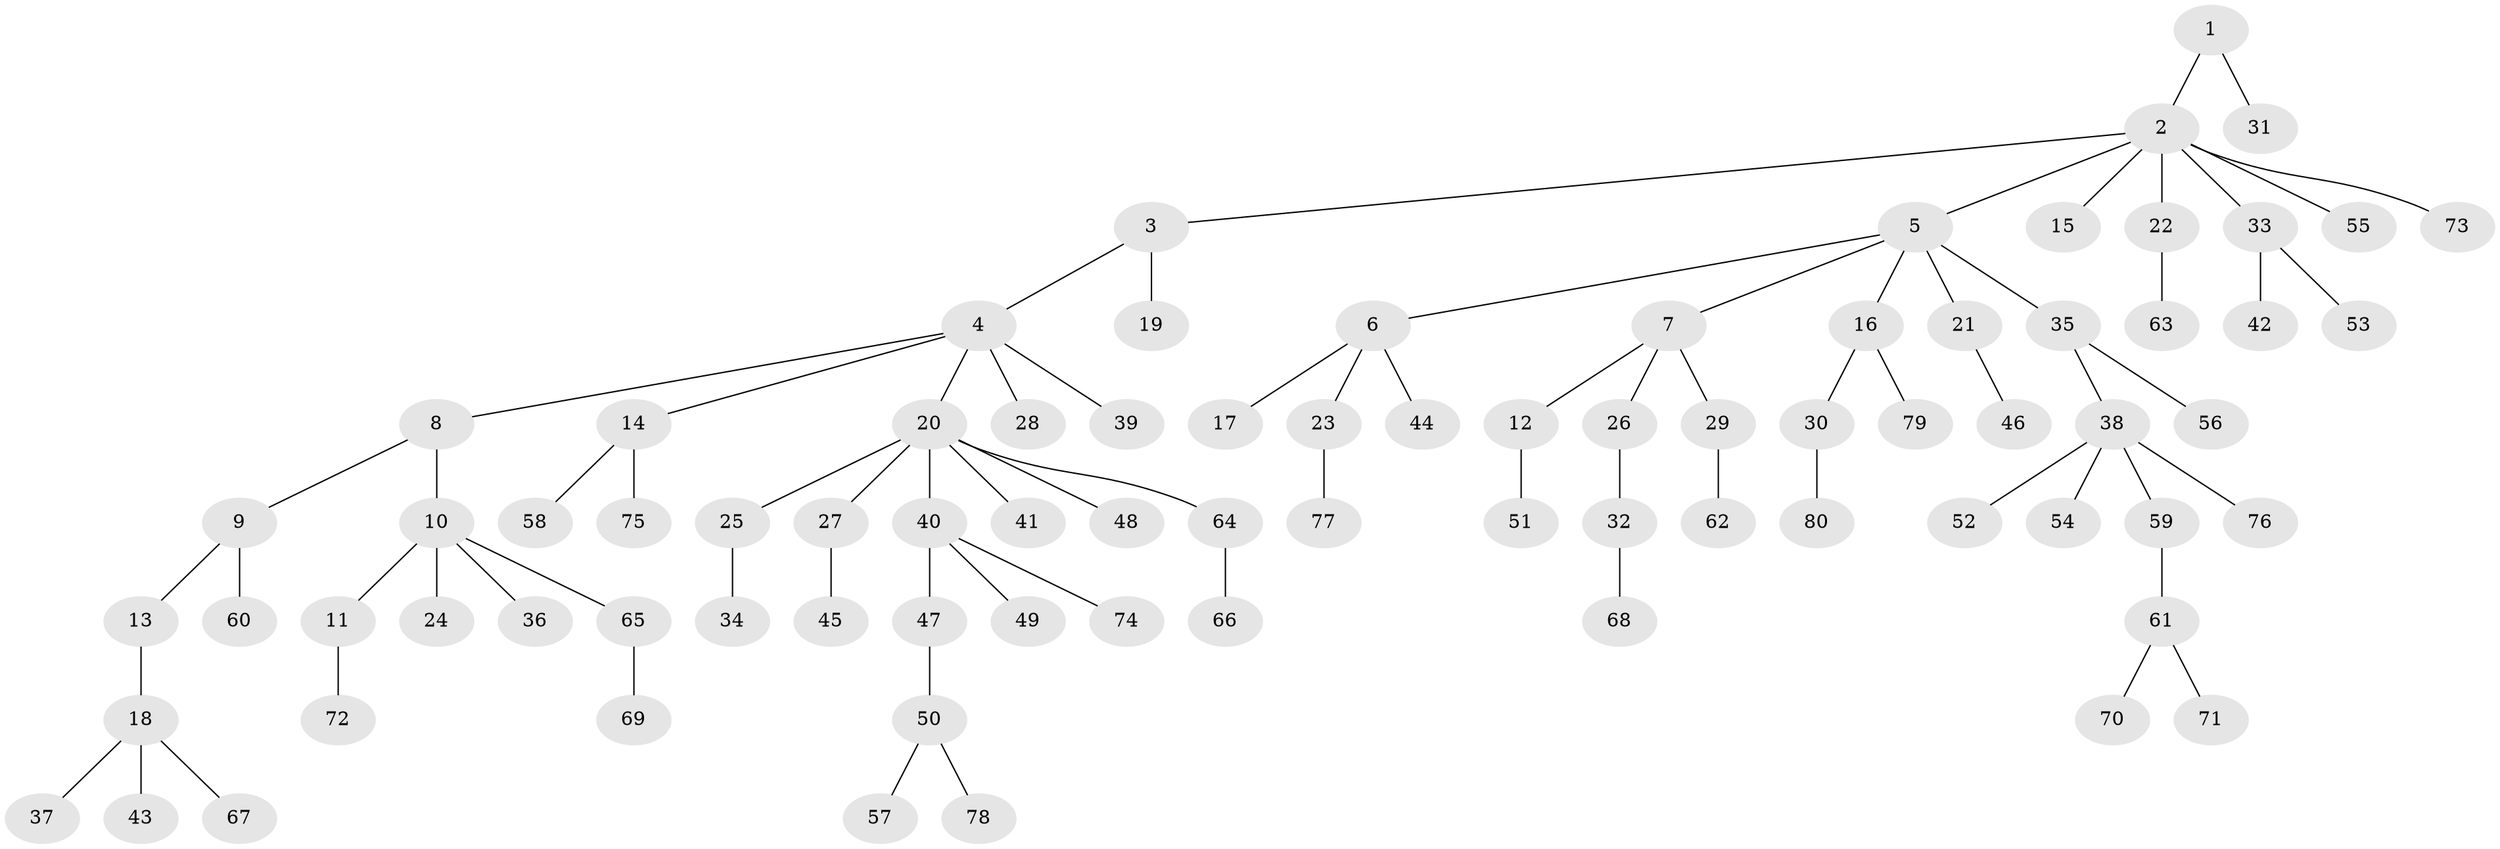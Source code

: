 // coarse degree distribution, {1: 0.6071428571428571, 7: 0.03571428571428571, 2: 0.19642857142857142, 5: 0.03571428571428571, 6: 0.03571428571428571, 3: 0.03571428571428571, 4: 0.05357142857142857}
// Generated by graph-tools (version 1.1) at 2025/24/03/03/25 07:24:05]
// undirected, 80 vertices, 79 edges
graph export_dot {
graph [start="1"]
  node [color=gray90,style=filled];
  1;
  2;
  3;
  4;
  5;
  6;
  7;
  8;
  9;
  10;
  11;
  12;
  13;
  14;
  15;
  16;
  17;
  18;
  19;
  20;
  21;
  22;
  23;
  24;
  25;
  26;
  27;
  28;
  29;
  30;
  31;
  32;
  33;
  34;
  35;
  36;
  37;
  38;
  39;
  40;
  41;
  42;
  43;
  44;
  45;
  46;
  47;
  48;
  49;
  50;
  51;
  52;
  53;
  54;
  55;
  56;
  57;
  58;
  59;
  60;
  61;
  62;
  63;
  64;
  65;
  66;
  67;
  68;
  69;
  70;
  71;
  72;
  73;
  74;
  75;
  76;
  77;
  78;
  79;
  80;
  1 -- 2;
  1 -- 31;
  2 -- 3;
  2 -- 5;
  2 -- 15;
  2 -- 22;
  2 -- 33;
  2 -- 55;
  2 -- 73;
  3 -- 4;
  3 -- 19;
  4 -- 8;
  4 -- 14;
  4 -- 20;
  4 -- 28;
  4 -- 39;
  5 -- 6;
  5 -- 7;
  5 -- 16;
  5 -- 21;
  5 -- 35;
  6 -- 17;
  6 -- 23;
  6 -- 44;
  7 -- 12;
  7 -- 26;
  7 -- 29;
  8 -- 9;
  8 -- 10;
  9 -- 13;
  9 -- 60;
  10 -- 11;
  10 -- 24;
  10 -- 36;
  10 -- 65;
  11 -- 72;
  12 -- 51;
  13 -- 18;
  14 -- 58;
  14 -- 75;
  16 -- 30;
  16 -- 79;
  18 -- 37;
  18 -- 43;
  18 -- 67;
  20 -- 25;
  20 -- 27;
  20 -- 40;
  20 -- 41;
  20 -- 48;
  20 -- 64;
  21 -- 46;
  22 -- 63;
  23 -- 77;
  25 -- 34;
  26 -- 32;
  27 -- 45;
  29 -- 62;
  30 -- 80;
  32 -- 68;
  33 -- 42;
  33 -- 53;
  35 -- 38;
  35 -- 56;
  38 -- 52;
  38 -- 54;
  38 -- 59;
  38 -- 76;
  40 -- 47;
  40 -- 49;
  40 -- 74;
  47 -- 50;
  50 -- 57;
  50 -- 78;
  59 -- 61;
  61 -- 70;
  61 -- 71;
  64 -- 66;
  65 -- 69;
}

